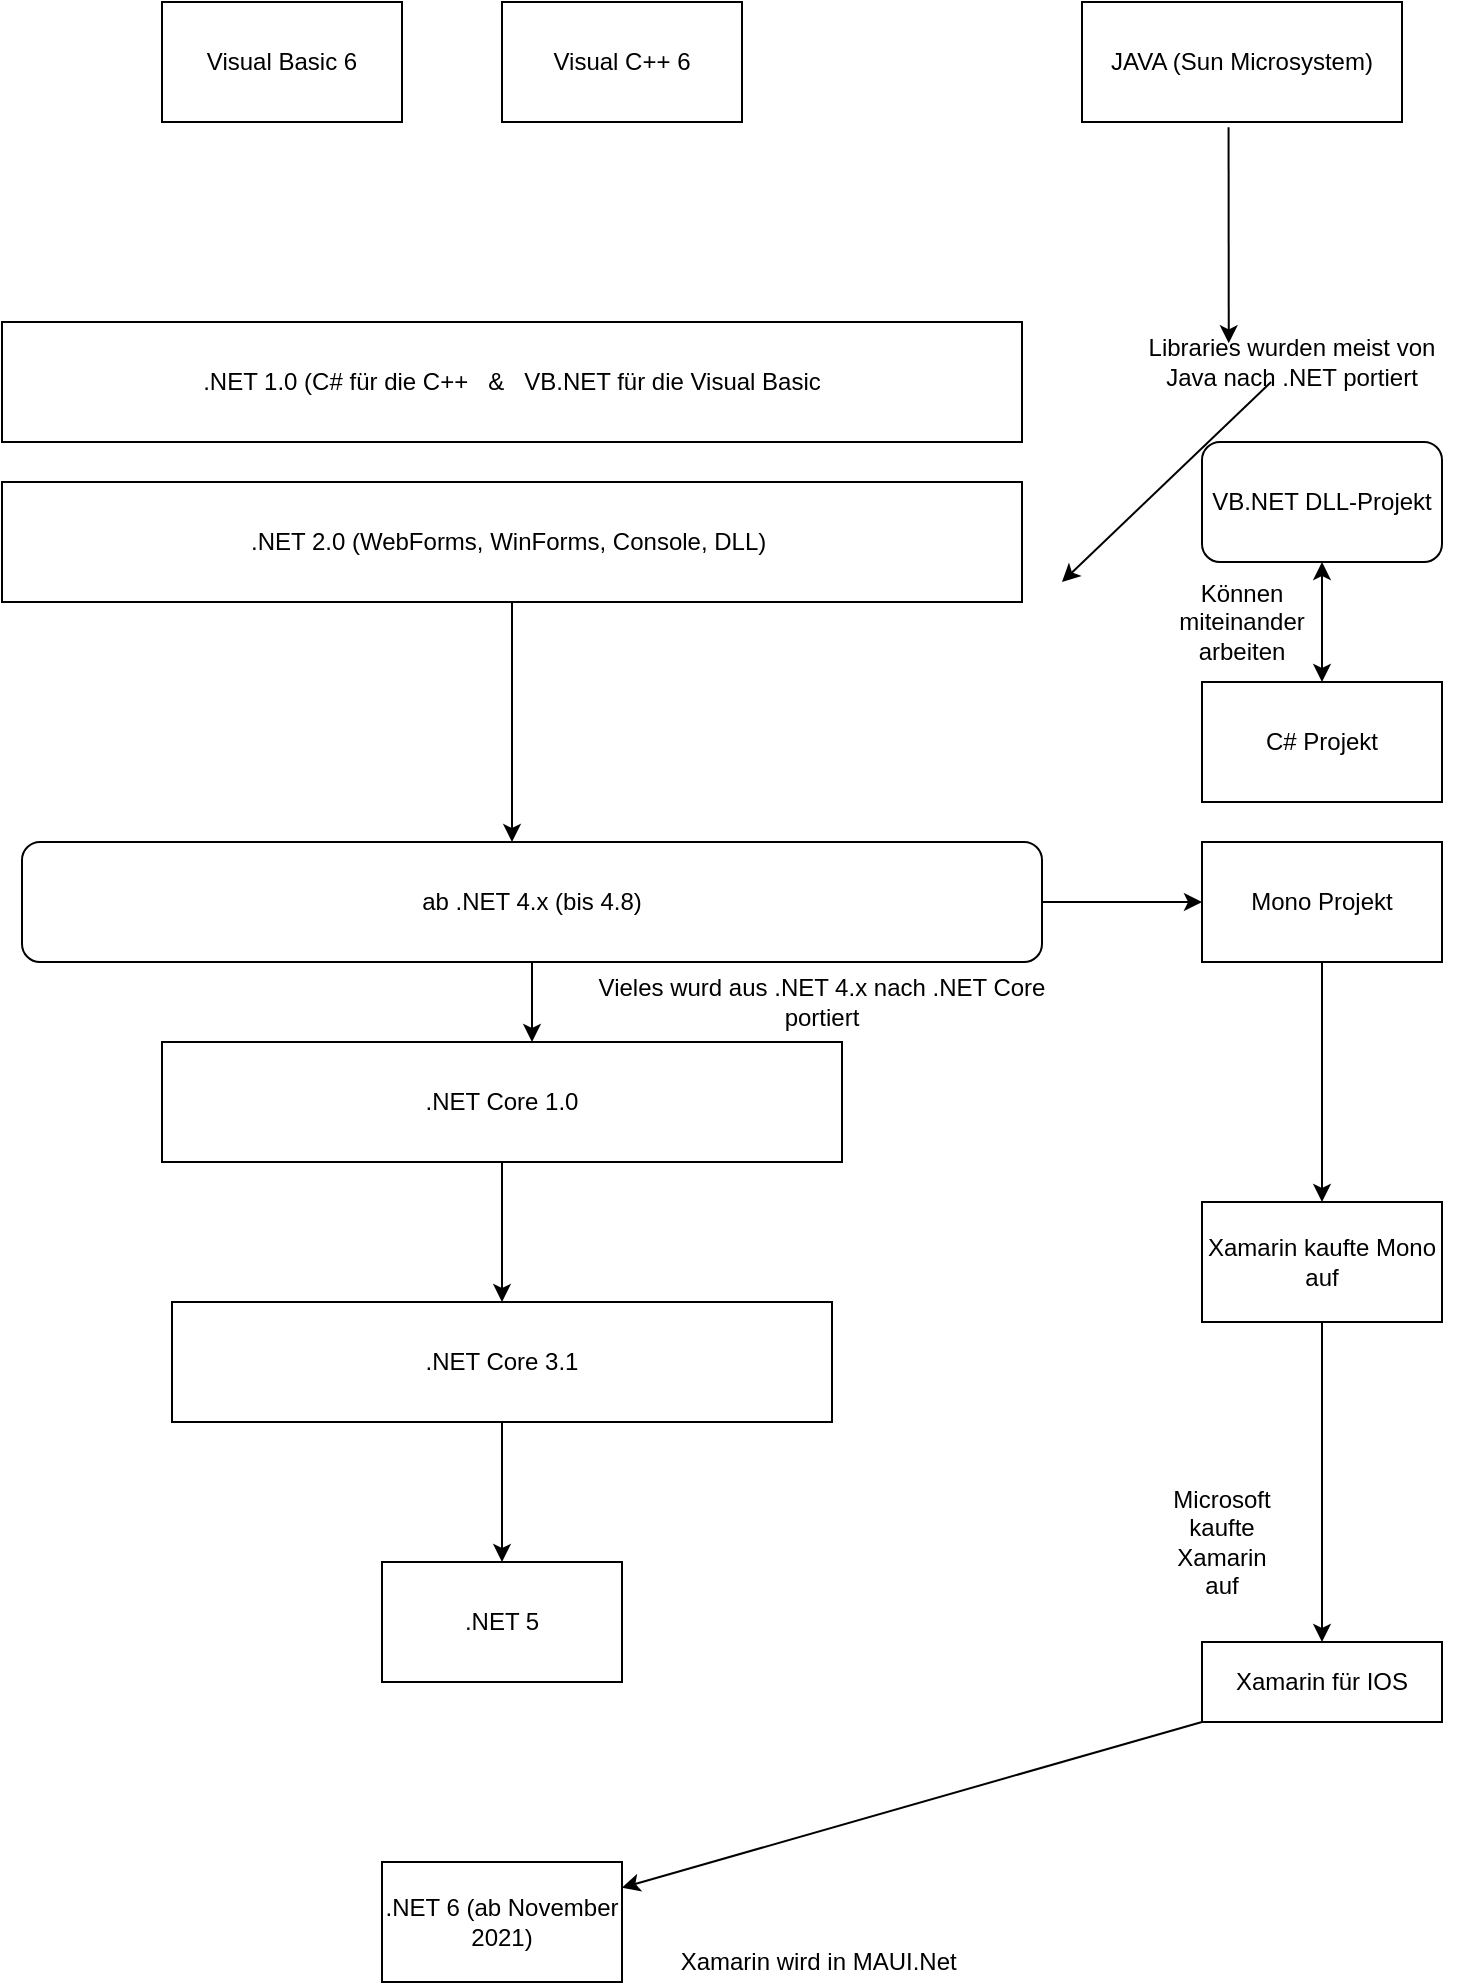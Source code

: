 <mxfile version="15.0.6" type="device"><diagram id="fOMe5gNgDeMQcL2oYYi6" name="Page-1"><mxGraphModel dx="1022" dy="434" grid="1" gridSize="10" guides="1" tooltips="1" connect="1" arrows="1" fold="1" page="1" pageScale="1" pageWidth="827" pageHeight="1169" math="0" shadow="0"><root><mxCell id="0"/><mxCell id="1" parent="0"/><mxCell id="dsKd3DGdz68wtpqbIAU--1" value="Visual Basic 6" style="rounded=0;whiteSpace=wrap;html=1;" parent="1" vertex="1"><mxGeometry x="150" y="50" width="120" height="60" as="geometry"/></mxCell><mxCell id="dsKd3DGdz68wtpqbIAU--2" value="Visual C++ 6" style="rounded=0;whiteSpace=wrap;html=1;" parent="1" vertex="1"><mxGeometry x="320" y="50" width="120" height="60" as="geometry"/></mxCell><mxCell id="dsKd3DGdz68wtpqbIAU--3" value="JAVA (Sun Microsystem)" style="rounded=0;whiteSpace=wrap;html=1;" parent="1" vertex="1"><mxGeometry x="610" y="50" width="160" height="60" as="geometry"/></mxCell><mxCell id="dsKd3DGdz68wtpqbIAU--5" value=".NET 1.0 (C# für die C++&amp;nbsp; &amp;nbsp;&amp;amp;&amp;nbsp; &amp;nbsp;VB.NET für die Visual Basic" style="rounded=0;whiteSpace=wrap;html=1;" parent="1" vertex="1"><mxGeometry x="70" y="210" width="510" height="60" as="geometry"/></mxCell><mxCell id="dsKd3DGdz68wtpqbIAU--6" value="VB.NET DLL-Projekt" style="rounded=1;whiteSpace=wrap;html=1;" parent="1" vertex="1"><mxGeometry x="670" y="270" width="120" height="60" as="geometry"/></mxCell><mxCell id="dsKd3DGdz68wtpqbIAU--7" value="C# Projekt" style="rounded=0;whiteSpace=wrap;html=1;" parent="1" vertex="1"><mxGeometry x="670" y="390" width="120" height="60" as="geometry"/></mxCell><mxCell id="dsKd3DGdz68wtpqbIAU--8" value="" style="endArrow=classic;startArrow=classic;html=1;exitX=0.5;exitY=0;exitDx=0;exitDy=0;entryX=0.5;entryY=1;entryDx=0;entryDy=0;" parent="1" source="dsKd3DGdz68wtpqbIAU--7" target="dsKd3DGdz68wtpqbIAU--6" edge="1"><mxGeometry width="50" height="50" relative="1" as="geometry"><mxPoint x="430" y="330" as="sourcePoint"/><mxPoint x="480" y="280" as="targetPoint"/></mxGeometry></mxCell><mxCell id="dsKd3DGdz68wtpqbIAU--11" value="Können miteinander arbeiten" style="text;html=1;strokeColor=none;fillColor=none;align=center;verticalAlign=middle;whiteSpace=wrap;rounded=0;" parent="1" vertex="1"><mxGeometry x="660" y="350" width="60" height="20" as="geometry"/></mxCell><mxCell id="dsKd3DGdz68wtpqbIAU--12" value=".NET 2.0 (WebForms, WinForms, Console, DLL)&amp;nbsp;" style="rounded=0;whiteSpace=wrap;html=1;" parent="1" vertex="1"><mxGeometry x="70" y="290" width="510" height="60" as="geometry"/></mxCell><mxCell id="dsKd3DGdz68wtpqbIAU--13" value="" style="endArrow=classic;html=1;exitX=0.5;exitY=1;exitDx=0;exitDy=0;" parent="1" source="dsKd3DGdz68wtpqbIAU--12" edge="1"><mxGeometry width="50" height="50" relative="1" as="geometry"><mxPoint x="430" y="390" as="sourcePoint"/><mxPoint x="325" y="470" as="targetPoint"/></mxGeometry></mxCell><mxCell id="dsKd3DGdz68wtpqbIAU--15" value="Libraries wurden meist von Java nach .NET portiert" style="text;html=1;strokeColor=none;fillColor=none;align=center;verticalAlign=middle;whiteSpace=wrap;rounded=0;" parent="1" vertex="1"><mxGeometry x="630" y="220" width="170" height="20" as="geometry"/></mxCell><mxCell id="dsKd3DGdz68wtpqbIAU--16" value="" style="endArrow=classic;html=1;exitX=0.458;exitY=1.044;exitDx=0;exitDy=0;exitPerimeter=0;entryX=0.314;entryY=0.033;entryDx=0;entryDy=0;entryPerimeter=0;" parent="1" source="dsKd3DGdz68wtpqbIAU--3" target="dsKd3DGdz68wtpqbIAU--15" edge="1"><mxGeometry width="50" height="50" relative="1" as="geometry"><mxPoint x="430" y="340" as="sourcePoint"/><mxPoint x="480" y="290" as="targetPoint"/></mxGeometry></mxCell><mxCell id="dsKd3DGdz68wtpqbIAU--17" value="" style="endArrow=classic;html=1;" parent="1" source="dsKd3DGdz68wtpqbIAU--15" edge="1"><mxGeometry width="50" height="50" relative="1" as="geometry"><mxPoint x="430" y="340" as="sourcePoint"/><mxPoint x="600" y="340" as="targetPoint"/></mxGeometry></mxCell><mxCell id="dsKd3DGdz68wtpqbIAU--18" value="ab .NET 4.x (bis 4.8)" style="rounded=1;whiteSpace=wrap;html=1;" parent="1" vertex="1"><mxGeometry x="80" y="470" width="510" height="60" as="geometry"/></mxCell><mxCell id="dsKd3DGdz68wtpqbIAU--19" value="" style="endArrow=classic;html=1;exitX=1;exitY=0.5;exitDx=0;exitDy=0;" parent="1" source="dsKd3DGdz68wtpqbIAU--18" target="dsKd3DGdz68wtpqbIAU--20" edge="1"><mxGeometry width="50" height="50" relative="1" as="geometry"><mxPoint x="310" y="350" as="sourcePoint"/><mxPoint x="670" y="500" as="targetPoint"/></mxGeometry></mxCell><mxCell id="dsKd3DGdz68wtpqbIAU--20" value="Mono Projekt" style="rounded=0;whiteSpace=wrap;html=1;" parent="1" vertex="1"><mxGeometry x="670" y="470" width="120" height="60" as="geometry"/></mxCell><mxCell id="dsKd3DGdz68wtpqbIAU--21" value="" style="endArrow=classic;html=1;exitX=0.5;exitY=1;exitDx=0;exitDy=0;" parent="1" source="dsKd3DGdz68wtpqbIAU--20" target="dsKd3DGdz68wtpqbIAU--22" edge="1"><mxGeometry width="50" height="50" relative="1" as="geometry"><mxPoint x="310" y="660" as="sourcePoint"/><mxPoint x="730" y="680" as="targetPoint"/></mxGeometry></mxCell><mxCell id="dsKd3DGdz68wtpqbIAU--22" value="Xamarin kaufte Mono auf" style="rounded=0;whiteSpace=wrap;html=1;" parent="1" vertex="1"><mxGeometry x="670" y="650" width="120" height="60" as="geometry"/></mxCell><mxCell id="dsKd3DGdz68wtpqbIAU--23" value="" style="endArrow=classic;html=1;exitX=0.5;exitY=1;exitDx=0;exitDy=0;" parent="1" source="dsKd3DGdz68wtpqbIAU--22" target="dsKd3DGdz68wtpqbIAU--26" edge="1"><mxGeometry width="50" height="50" relative="1" as="geometry"><mxPoint x="310" y="650" as="sourcePoint"/><mxPoint x="500" y="970" as="targetPoint"/></mxGeometry></mxCell><mxCell id="dsKd3DGdz68wtpqbIAU--25" value="Microsoft kaufte Xamarin auf" style="text;html=1;strokeColor=none;fillColor=none;align=center;verticalAlign=middle;whiteSpace=wrap;rounded=0;" parent="1" vertex="1"><mxGeometry x="660" y="810" width="40" height="20" as="geometry"/></mxCell><mxCell id="dsKd3DGdz68wtpqbIAU--26" value="Xamarin für IOS&lt;br&gt;" style="rounded=0;whiteSpace=wrap;html=1;" parent="1" vertex="1"><mxGeometry x="670" y="870" width="120" height="40" as="geometry"/></mxCell><mxCell id="dsKd3DGdz68wtpqbIAU--27" value="" style="endArrow=classic;html=1;exitX=0;exitY=1;exitDx=0;exitDy=0;" parent="1" source="dsKd3DGdz68wtpqbIAU--26" target="dsKd3DGdz68wtpqbIAU--28" edge="1"><mxGeometry width="50" height="50" relative="1" as="geometry"><mxPoint x="310" y="730" as="sourcePoint"/><mxPoint x="370" y="1010" as="targetPoint"/></mxGeometry></mxCell><mxCell id="dsKd3DGdz68wtpqbIAU--28" value=".NET 6 (ab November 2021)" style="rounded=0;whiteSpace=wrap;html=1;" parent="1" vertex="1"><mxGeometry x="260" y="980" width="120" height="60" as="geometry"/></mxCell><mxCell id="dsKd3DGdz68wtpqbIAU--29" value="Xamarin wird in MAUI.Net&amp;nbsp;" style="text;html=1;strokeColor=none;fillColor=none;align=center;verticalAlign=middle;whiteSpace=wrap;rounded=0;" parent="1" vertex="1"><mxGeometry x="405" y="1020" width="150" height="20" as="geometry"/></mxCell><mxCell id="dsKd3DGdz68wtpqbIAU--30" value=".NET Core 1.0" style="rounded=0;whiteSpace=wrap;html=1;" parent="1" vertex="1"><mxGeometry x="150" y="570" width="340" height="60" as="geometry"/></mxCell><mxCell id="dsKd3DGdz68wtpqbIAU--31" value="" style="endArrow=classic;html=1;exitX=0.5;exitY=1;exitDx=0;exitDy=0;" parent="1" source="dsKd3DGdz68wtpqbIAU--18" edge="1"><mxGeometry width="50" height="50" relative="1" as="geometry"><mxPoint x="310" y="730" as="sourcePoint"/><mxPoint x="335" y="570" as="targetPoint"/></mxGeometry></mxCell><mxCell id="dsKd3DGdz68wtpqbIAU--32" value="Vieles wurd aus .NET 4.x nach .NET Core portiert" style="text;html=1;strokeColor=none;fillColor=none;align=center;verticalAlign=middle;whiteSpace=wrap;rounded=0;" parent="1" vertex="1"><mxGeometry x="360" y="540" width="240" height="20" as="geometry"/></mxCell><mxCell id="dsKd3DGdz68wtpqbIAU--33" value="" style="endArrow=classic;html=1;exitX=0.5;exitY=1;exitDx=0;exitDy=0;" parent="1" source="dsKd3DGdz68wtpqbIAU--30" target="dsKd3DGdz68wtpqbIAU--34" edge="1"><mxGeometry width="50" height="50" relative="1" as="geometry"><mxPoint x="310" y="670" as="sourcePoint"/><mxPoint x="320" y="690" as="targetPoint"/></mxGeometry></mxCell><mxCell id="dsKd3DGdz68wtpqbIAU--34" value=".NET Core 3.1" style="rounded=0;whiteSpace=wrap;html=1;" parent="1" vertex="1"><mxGeometry x="155" y="700" width="330" height="60" as="geometry"/></mxCell><mxCell id="dsKd3DGdz68wtpqbIAU--35" value=".NET 5" style="rounded=0;whiteSpace=wrap;html=1;" parent="1" vertex="1"><mxGeometry x="260" y="830" width="120" height="60" as="geometry"/></mxCell><mxCell id="dsKd3DGdz68wtpqbIAU--36" value="" style="endArrow=classic;html=1;exitX=0.5;exitY=1;exitDx=0;exitDy=0;entryX=0.5;entryY=0;entryDx=0;entryDy=0;" parent="1" source="dsKd3DGdz68wtpqbIAU--34" target="dsKd3DGdz68wtpqbIAU--35" edge="1"><mxGeometry width="50" height="50" relative="1" as="geometry"><mxPoint x="310" y="670" as="sourcePoint"/><mxPoint x="360" y="620" as="targetPoint"/></mxGeometry></mxCell></root></mxGraphModel></diagram></mxfile>
